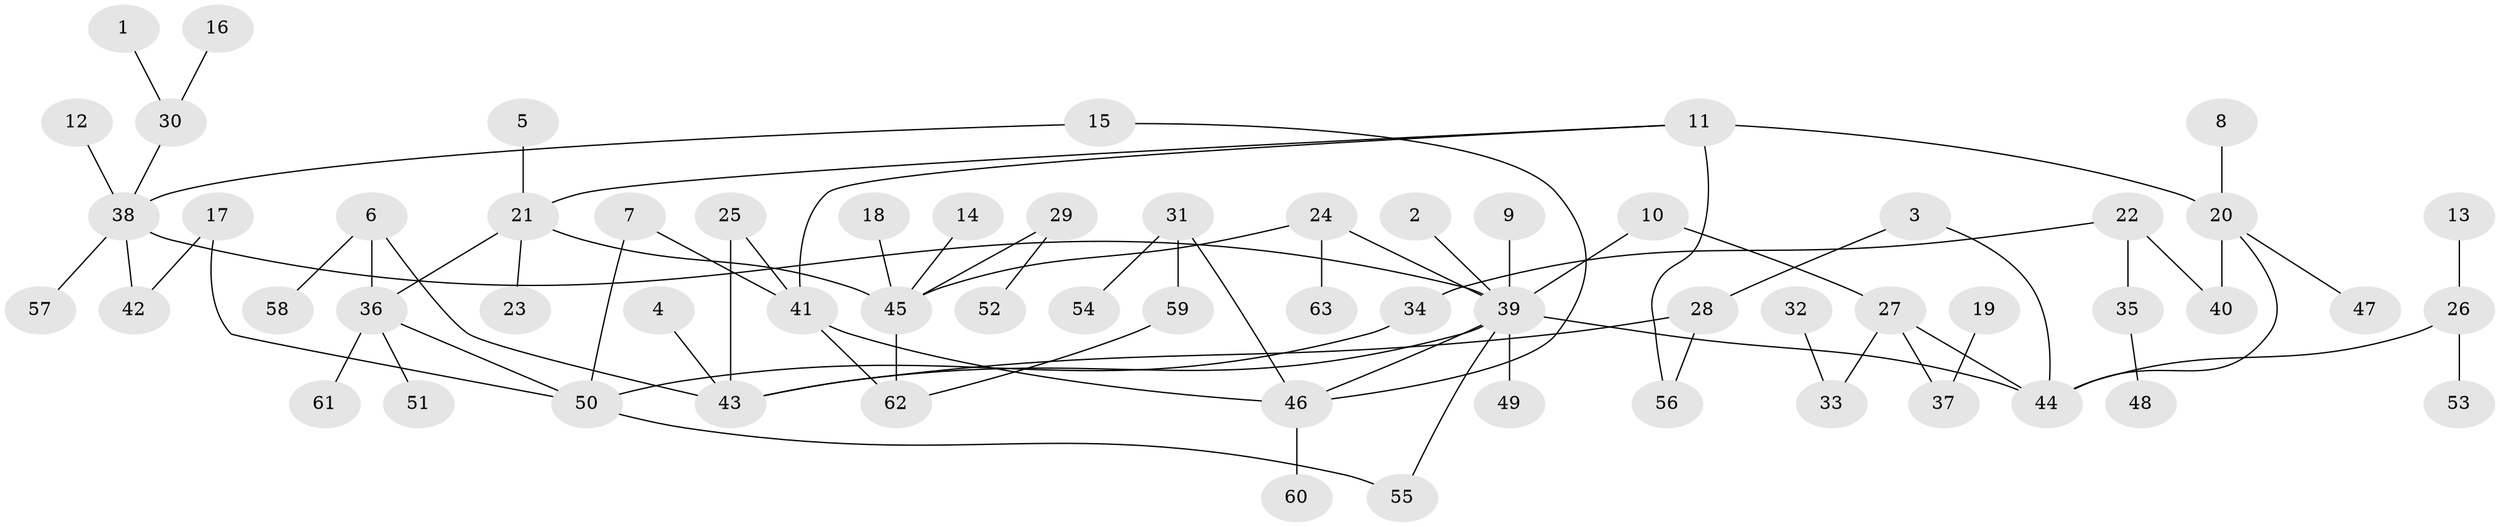 // original degree distribution, {2: 0.328, 7: 0.016, 9: 0.008, 4: 0.064, 3: 0.168, 1: 0.368, 6: 0.016, 5: 0.032}
// Generated by graph-tools (version 1.1) at 2025/25/03/09/25 03:25:34]
// undirected, 63 vertices, 76 edges
graph export_dot {
graph [start="1"]
  node [color=gray90,style=filled];
  1;
  2;
  3;
  4;
  5;
  6;
  7;
  8;
  9;
  10;
  11;
  12;
  13;
  14;
  15;
  16;
  17;
  18;
  19;
  20;
  21;
  22;
  23;
  24;
  25;
  26;
  27;
  28;
  29;
  30;
  31;
  32;
  33;
  34;
  35;
  36;
  37;
  38;
  39;
  40;
  41;
  42;
  43;
  44;
  45;
  46;
  47;
  48;
  49;
  50;
  51;
  52;
  53;
  54;
  55;
  56;
  57;
  58;
  59;
  60;
  61;
  62;
  63;
  1 -- 30 [weight=1.0];
  2 -- 39 [weight=1.0];
  3 -- 28 [weight=1.0];
  3 -- 44 [weight=1.0];
  4 -- 43 [weight=1.0];
  5 -- 21 [weight=1.0];
  6 -- 36 [weight=1.0];
  6 -- 43 [weight=1.0];
  6 -- 58 [weight=1.0];
  7 -- 41 [weight=1.0];
  7 -- 50 [weight=1.0];
  8 -- 20 [weight=1.0];
  9 -- 39 [weight=1.0];
  10 -- 27 [weight=1.0];
  10 -- 39 [weight=1.0];
  11 -- 20 [weight=1.0];
  11 -- 21 [weight=1.0];
  11 -- 41 [weight=1.0];
  11 -- 56 [weight=1.0];
  12 -- 38 [weight=1.0];
  13 -- 26 [weight=1.0];
  14 -- 45 [weight=1.0];
  15 -- 38 [weight=1.0];
  15 -- 46 [weight=1.0];
  16 -- 30 [weight=1.0];
  17 -- 42 [weight=1.0];
  17 -- 50 [weight=1.0];
  18 -- 45 [weight=1.0];
  19 -- 37 [weight=1.0];
  20 -- 40 [weight=2.0];
  20 -- 44 [weight=1.0];
  20 -- 47 [weight=1.0];
  21 -- 23 [weight=1.0];
  21 -- 36 [weight=1.0];
  21 -- 45 [weight=1.0];
  22 -- 34 [weight=1.0];
  22 -- 35 [weight=1.0];
  22 -- 40 [weight=1.0];
  24 -- 39 [weight=1.0];
  24 -- 45 [weight=1.0];
  24 -- 63 [weight=1.0];
  25 -- 41 [weight=1.0];
  25 -- 43 [weight=1.0];
  26 -- 44 [weight=1.0];
  26 -- 53 [weight=1.0];
  27 -- 33 [weight=1.0];
  27 -- 37 [weight=1.0];
  27 -- 44 [weight=1.0];
  28 -- 43 [weight=1.0];
  28 -- 56 [weight=1.0];
  29 -- 45 [weight=1.0];
  29 -- 52 [weight=1.0];
  30 -- 38 [weight=1.0];
  31 -- 46 [weight=1.0];
  31 -- 54 [weight=1.0];
  31 -- 59 [weight=1.0];
  32 -- 33 [weight=1.0];
  34 -- 50 [weight=1.0];
  35 -- 48 [weight=1.0];
  36 -- 50 [weight=1.0];
  36 -- 51 [weight=1.0];
  36 -- 61 [weight=1.0];
  38 -- 39 [weight=1.0];
  38 -- 42 [weight=1.0];
  38 -- 57 [weight=1.0];
  39 -- 43 [weight=1.0];
  39 -- 44 [weight=1.0];
  39 -- 46 [weight=1.0];
  39 -- 49 [weight=1.0];
  39 -- 55 [weight=1.0];
  41 -- 46 [weight=1.0];
  41 -- 62 [weight=1.0];
  45 -- 62 [weight=1.0];
  46 -- 60 [weight=1.0];
  50 -- 55 [weight=1.0];
  59 -- 62 [weight=1.0];
}
